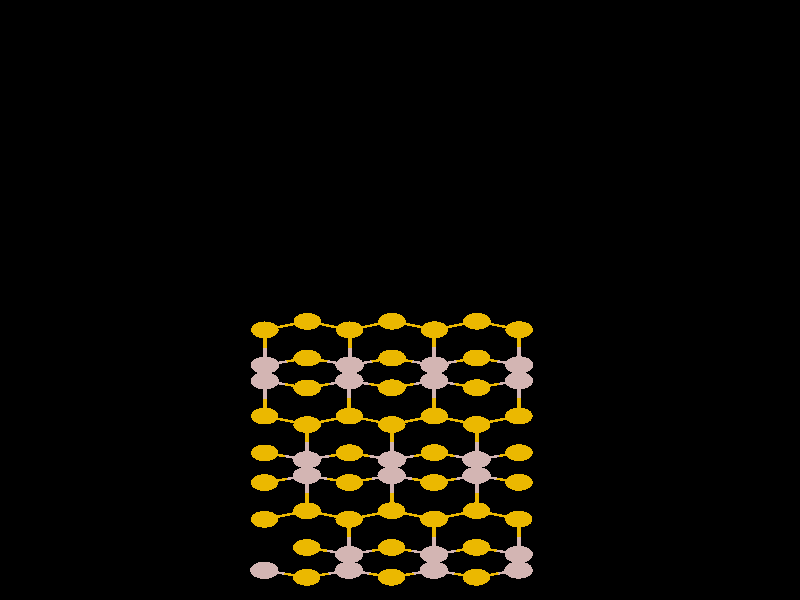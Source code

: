 #include "colors.inc"
#include "finish.inc"

global_settings {assumed_gamma 1 max_trace_level 6}
background {color White transmit 1.0}
camera {orthographic
  right -40.15*x up 49.41*y
  direction 1.00*z
  location <0,0,50.00> look_at <0,0,0>}


light_source {<  2.00,   3.00,  40.00> color White
  area_light <0.70, 0, 0>, <0, 0.70, 0>, 3, 3
  adaptive 1 jitter}
// no fog
#declare simple = finish {phong 0.7}
#declare pale = finish {ambient 0.5 diffuse 0.85 roughness 0.001 specular 0.200 }
#declare intermediate = finish {ambient 0.3 diffuse 0.6 specular 0.1 roughness 0.04}
#declare vmd = finish {ambient 0.0 diffuse 0.65 phong 0.1 phong_size 40.0 specular 0.5 }
#declare jmol = finish {ambient 0.2 diffuse 0.6 specular 1 roughness 0.001 metallic}
#declare ase2 = finish {ambient 0.05 brilliance 3 diffuse 0.6 metallic specular 0.7 roughness 0.04 reflection 0.15}
#declare ase3 = finish {ambient 0.15 brilliance 2 diffuse 0.6 metallic specular 1.0 roughness 0.001 reflection 0.0}
#declare glass = finish {ambient 0.05 diffuse 0.3 specular 1.0 roughness 0.001}
#declare glass2 = finish {ambient 0.01 diffuse 0.3 specular 1.0 reflection 0.25 roughness 0.001}
#declare Rcell = 0.000;
#declare Rbond = 0.100;

#macro atom(LOC, R, COL, TRANS, FIN)
  sphere{LOC, R texture{pigment{color COL transmit TRANS} finish{FIN}}}
#end
#macro constrain(LOC, R, COL, TRANS FIN)
union{torus{R, Rcell rotate 45*z texture{pigment{color COL transmit TRANS} finish{FIN}}}
     torus{R, Rcell rotate -45*z texture{pigment{color COL transmit TRANS} finish{FIN}}}
     translate LOC}
#end

cylinder {< -6.41, -23.29, -34.20>, < 19.12, -23.26, -34.20>, Rcell pigment {Black}}
cylinder {<-19.12,  23.50, -34.20>, <  6.41,  23.53, -34.20>, Rcell pigment {Black}}
cylinder {<-19.12,  23.50,   0.00>, <  6.41,  23.53,   0.00>, Rcell pigment {Black}}
cylinder {< -6.41, -23.29,   0.00>, < 19.12, -23.26,   0.00>, Rcell pigment {Black}}
cylinder {< -6.41, -23.29, -34.20>, <-19.12,  23.50, -34.20>, Rcell pigment {Black}}
cylinder {< 19.12, -23.26, -34.20>, <  6.41,  23.53, -34.20>, Rcell pigment {Black}}
cylinder {< 19.12, -23.26,   0.00>, <  6.41,  23.53,   0.00>, Rcell pigment {Black}}
cylinder {< -6.41, -23.29,   0.00>, <-19.12,  23.50,   0.00>, Rcell pigment {Black}}
cylinder {< -6.41, -23.29, -34.20>, < -6.41, -23.29,   0.00>, Rcell pigment {Black}}
cylinder {< 19.12, -23.26, -34.20>, < 19.12, -23.26,   0.00>, Rcell pigment {Black}}
cylinder {<  6.41,  23.53, -34.20>, <  6.41,  23.53,   0.00>, Rcell pigment {Black}}
cylinder {<-19.12,  23.50, -34.20>, <-19.12,  23.50,   0.00>, Rcell pigment {Black}}
atom(< -4.68, -22.84, -13.83>, 0.69, rgb <0.83, 0.48, 0.00>, 0.0, ase3) // #0
atom(< -6.80, -18.06, -17.71>, 0.69, rgb <0.83, 0.48, 0.00>, 0.0, ase3) // #1
atom(< -4.68, -20.38, -19.73>, 0.69, rgb <0.83, 0.48, 0.00>, 0.0, ase3) // #2
atom(< -4.67, -17.36, -15.85>, 0.69, rgb <0.83, 0.48, 0.00>, 0.0, ase3) // #3
atom(< -6.81, -22.26, -15.55>, 0.71, rgb <0.65, 0.46, 0.45>, 0.0, ase3) // #4
atom(< -2.55, -20.96, -18.01>, 0.71, rgb <0.65, 0.46, 0.45>, 0.0, ase3) // #5
atom(< -6.80, -15.04, -13.83>, 0.69, rgb <0.83, 0.48, 0.00>, 0.0, ase3) // #6
atom(< -6.79, -12.59, -19.73>, 0.69, rgb <0.83, 0.48, 0.00>, 0.0, ase3) // #7
atom(< -6.79,  -9.56, -15.85>, 0.69, rgb <0.83, 0.48, 0.00>, 0.0, ase3) // #8
atom(< -4.67, -13.16, -18.01>, 0.71, rgb <0.65, 0.46, 0.45>, 0.0, ase3) // #9
atom(< -6.78,  -5.37, -18.01>, 0.71, rgb <0.65, 0.46, 0.45>, 0.0, ase3) // #10
atom(< -0.43, -22.83, -13.83>, 0.69, rgb <0.83, 0.48, 0.00>, 0.0, ase3) // #11
atom(< -2.55, -18.06, -17.71>, 0.69, rgb <0.83, 0.48, 0.00>, 0.0, ase3) // #12
atom(< -0.42, -20.38, -19.73>, 0.69, rgb <0.83, 0.48, 0.00>, 0.0, ase3) // #13
atom(< -0.42, -17.35, -15.85>, 0.69, rgb <0.83, 0.48, 0.00>, 0.0, ase3) // #14
atom(< -2.56, -22.25, -15.55>, 0.71, rgb <0.65, 0.46, 0.45>, 0.0, ase3) // #15
atom(<  1.71, -20.96, -18.01>, 0.71, rgb <0.65, 0.46, 0.45>, 0.0, ase3) // #16
atom(< -2.54, -15.03, -13.83>, 0.69, rgb <0.83, 0.48, 0.00>, 0.0, ase3) // #17
atom(< -4.66, -10.26, -17.71>, 0.69, rgb <0.83, 0.48, 0.00>, 0.0, ase3) // #18
atom(< -2.54, -12.58, -19.73>, 0.69, rgb <0.83, 0.48, 0.00>, 0.0, ase3) // #19
atom(< -2.54,  -9.56, -15.85>, 0.69, rgb <0.83, 0.48, 0.00>, 0.0, ase3) // #20
atom(< -4.67, -14.45, -15.55>, 0.71, rgb <0.65, 0.46, 0.45>, 0.0, ase3) // #21
atom(< -0.41, -13.16, -18.01>, 0.71, rgb <0.65, 0.46, 0.45>, 0.0, ase3) // #22
atom(< -4.66,  -7.24, -13.83>, 0.69, rgb <0.83, 0.48, 0.00>, 0.0, ase3) // #23
atom(< -6.78,  -2.46, -17.71>, 0.69, rgb <0.83, 0.48, 0.00>, 0.0, ase3) // #24
atom(< -4.66,  -4.78, -19.73>, 0.69, rgb <0.83, 0.48, 0.00>, 0.0, ase3) // #25
atom(< -4.65,  -1.76, -15.85>, 0.69, rgb <0.83, 0.48, 0.00>, 0.0, ase3) // #26
atom(< -6.79,  -6.66, -15.55>, 0.71, rgb <0.65, 0.46, 0.45>, 0.0, ase3) // #27
atom(< -2.53,  -5.36, -18.01>, 0.71, rgb <0.65, 0.46, 0.45>, 0.0, ase3) // #28
atom(<  3.83, -22.83, -13.83>, 0.69, rgb <0.83, 0.48, 0.00>, 0.0, ase3) // #29
atom(<  1.71, -18.05, -17.71>, 0.69, rgb <0.83, 0.48, 0.00>, 0.0, ase3) // #30
atom(<  3.83, -20.37, -19.73>, 0.69, rgb <0.83, 0.48, 0.00>, 0.0, ase3) // #31
atom(<  3.84, -17.35, -15.85>, 0.69, rgb <0.83, 0.48, 0.00>, 0.0, ase3) // #32
atom(<  1.70, -22.25, -15.55>, 0.71, rgb <0.65, 0.46, 0.45>, 0.0, ase3) // #33
atom(<  5.96, -20.95, -18.01>, 0.71, rgb <0.65, 0.46, 0.45>, 0.0, ase3) // #34
atom(<  1.71, -15.03, -13.83>, 0.69, rgb <0.83, 0.48, 0.00>, 0.0, ase3) // #35
atom(< -0.41, -10.25, -17.71>, 0.69, rgb <0.83, 0.48, 0.00>, 0.0, ase3) // #36
atom(<  1.72, -12.57, -19.73>, 0.69, rgb <0.83, 0.48, 0.00>, 0.0, ase3) // #37
atom(<  1.72,  -9.55, -15.85>, 0.69, rgb <0.83, 0.48, 0.00>, 0.0, ase3) // #38
atom(< -0.42, -14.45, -15.55>, 0.71, rgb <0.65, 0.46, 0.45>, 0.0, ase3) // #39
atom(<  3.84, -13.15, -18.01>, 0.71, rgb <0.65, 0.46, 0.45>, 0.0, ase3) // #40
atom(< -0.41,  -7.23, -13.83>, 0.69, rgb <0.83, 0.48, 0.00>, 0.0, ase3) // #41
atom(< -2.53,  -2.46, -17.71>, 0.69, rgb <0.83, 0.48, 0.00>, 0.0, ase3) // #42
atom(< -0.40,  -4.78, -19.73>, 0.69, rgb <0.83, 0.48, 0.00>, 0.0, ase3) // #43
atom(< -0.40,  -1.75, -15.85>, 0.69, rgb <0.83, 0.48, 0.00>, 0.0, ase3) // #44
atom(< -2.54,  -6.65, -15.55>, 0.71, rgb <0.65, 0.46, 0.45>, 0.0, ase3) // #45
atom(<  1.73,  -5.36, -18.01>, 0.71, rgb <0.65, 0.46, 0.45>, 0.0, ase3) // #46
atom(<  5.96, -18.05, -17.71>, 0.69, rgb <0.83, 0.48, 0.00>, 0.0, ase3) // #47
atom(<  5.95, -22.24, -15.55>, 0.71, rgb <0.65, 0.46, 0.45>, 0.0, ase3) // #48
atom(<  5.97, -15.02, -13.83>, 0.69, rgb <0.83, 0.48, 0.00>, 0.0, ase3) // #49
atom(<  3.85, -10.25, -17.71>, 0.69, rgb <0.83, 0.48, 0.00>, 0.0, ase3) // #50
atom(<  5.97, -12.57, -19.73>, 0.69, rgb <0.83, 0.48, 0.00>, 0.0, ase3) // #51
atom(<  5.97,  -9.55, -15.85>, 0.69, rgb <0.83, 0.48, 0.00>, 0.0, ase3) // #52
atom(<  3.84, -14.44, -15.55>, 0.71, rgb <0.65, 0.46, 0.45>, 0.0, ase3) // #53
atom(<  3.85,  -7.22, -13.83>, 0.69, rgb <0.83, 0.48, 0.00>, 0.0, ase3) // #54
atom(<  1.73,  -2.45, -17.71>, 0.69, rgb <0.83, 0.48, 0.00>, 0.0, ase3) // #55
atom(<  3.85,  -4.77, -19.73>, 0.69, rgb <0.83, 0.48, 0.00>, 0.0, ase3) // #56
atom(<  3.86,  -1.75, -15.85>, 0.69, rgb <0.83, 0.48, 0.00>, 0.0, ase3) // #57
atom(<  1.72,  -6.65, -15.55>, 0.71, rgb <0.65, 0.46, 0.45>, 0.0, ase3) // #58
atom(<  5.98,  -5.35, -18.01>, 0.71, rgb <0.65, 0.46, 0.45>, 0.0, ase3) // #59
atom(<  5.98,  -2.44, -17.71>, 0.69, rgb <0.83, 0.48, 0.00>, 0.0, ase3) // #60
atom(<  5.97,  -6.64, -15.55>, 0.71, rgb <0.65, 0.46, 0.45>, 0.0, ase3) // #61
cylinder {< -4.68, -22.84, -13.83>, < -3.62, -22.55, -14.69>, Rbond texture{pigment {color rgb <0.83, 0.48, 0.00> transmit 0.0} finish{ase3}}}
cylinder {< -2.56, -22.25, -15.55>, < -3.62, -22.55, -14.69>, Rbond texture{pigment {color rgb <0.65, 0.46, 0.45> transmit 0.0} finish{ase3}}}
cylinder {< -6.80, -18.06, -17.71>, < -5.74, -17.71, -16.78>, Rbond texture{pigment {color rgb <0.83, 0.48, 0.00> transmit 0.0} finish{ase3}}}
cylinder {< -4.67, -17.36, -15.85>, < -5.74, -17.71, -16.78>, Rbond texture{pigment {color rgb <0.83, 0.48, 0.00> transmit 0.0} finish{ase3}}}
cylinder {< -4.68, -20.38, -19.73>, < -3.61, -20.67, -18.87>, Rbond texture{pigment {color rgb <0.83, 0.48, 0.00> transmit 0.0} finish{ase3}}}
cylinder {< -2.55, -20.96, -18.01>, < -3.61, -20.67, -18.87>, Rbond texture{pigment {color rgb <0.65, 0.46, 0.45> transmit 0.0} finish{ase3}}}
cylinder {< -4.67, -17.36, -15.85>, < -3.61, -17.71, -16.78>, Rbond texture{pigment {color rgb <0.83, 0.48, 0.00> transmit 0.0} finish{ase3}}}
cylinder {< -2.55, -18.06, -17.71>, < -3.61, -17.71, -16.78>, Rbond texture{pigment {color rgb <0.83, 0.48, 0.00> transmit 0.0} finish{ase3}}}
cylinder {< -4.67, -17.36, -15.85>, < -4.67, -15.91, -15.70>, Rbond texture{pigment {color rgb <0.83, 0.48, 0.00> transmit 0.0} finish{ase3}}}
cylinder {< -4.67, -14.45, -15.55>, < -4.67, -15.91, -15.70>, Rbond texture{pigment {color rgb <0.65, 0.46, 0.45> transmit 0.0} finish{ase3}}}
cylinder {< -6.81, -22.26, -15.55>, < -5.75, -22.55, -14.69>, Rbond texture{pigment {color rgb <0.65, 0.46, 0.45> transmit 0.0} finish{ase3}}}
cylinder {< -4.68, -22.84, -13.83>, < -5.75, -22.55, -14.69>, Rbond texture{pigment {color rgb <0.83, 0.48, 0.00> transmit 0.0} finish{ase3}}}
cylinder {< -2.55, -20.96, -18.01>, < -2.55, -21.61, -16.78>, Rbond texture{pigment {color rgb <0.65, 0.46, 0.45> transmit 0.0} finish{ase3}}}
cylinder {< -2.56, -22.25, -15.55>, < -2.55, -21.61, -16.78>, Rbond texture{pigment {color rgb <0.65, 0.46, 0.45> transmit 0.0} finish{ase3}}}
cylinder {< -2.55, -20.96, -18.01>, < -1.48, -20.67, -18.87>, Rbond texture{pigment {color rgb <0.65, 0.46, 0.45> transmit 0.0} finish{ase3}}}
cylinder {< -0.42, -20.38, -19.73>, < -1.48, -20.67, -18.87>, Rbond texture{pigment {color rgb <0.83, 0.48, 0.00> transmit 0.0} finish{ase3}}}
cylinder {< -2.55, -20.96, -18.01>, < -2.55, -19.51, -17.86>, Rbond texture{pigment {color rgb <0.65, 0.46, 0.45> transmit 0.0} finish{ase3}}}
cylinder {< -2.55, -18.06, -17.71>, < -2.55, -19.51, -17.86>, Rbond texture{pigment {color rgb <0.83, 0.48, 0.00> transmit 0.0} finish{ase3}}}
cylinder {< -6.80, -15.04, -13.83>, < -5.74, -14.75, -14.69>, Rbond texture{pigment {color rgb <0.83, 0.48, 0.00> transmit 0.0} finish{ase3}}}
cylinder {< -4.67, -14.45, -15.55>, < -5.74, -14.75, -14.69>, Rbond texture{pigment {color rgb <0.65, 0.46, 0.45> transmit 0.0} finish{ase3}}}
cylinder {< -6.79, -12.59, -19.73>, < -5.73, -12.87, -18.87>, Rbond texture{pigment {color rgb <0.83, 0.48, 0.00> transmit 0.0} finish{ase3}}}
cylinder {< -4.67, -13.16, -18.01>, < -5.73, -12.87, -18.87>, Rbond texture{pigment {color rgb <0.65, 0.46, 0.45> transmit 0.0} finish{ase3}}}
cylinder {< -6.79,  -9.56, -15.85>, < -5.73,  -9.91, -16.78>, Rbond texture{pigment {color rgb <0.83, 0.48, 0.00> transmit 0.0} finish{ase3}}}
cylinder {< -4.66, -10.26, -17.71>, < -5.73,  -9.91, -16.78>, Rbond texture{pigment {color rgb <0.83, 0.48, 0.00> transmit 0.0} finish{ase3}}}
cylinder {< -6.79,  -9.56, -15.85>, < -6.79,  -8.11, -15.70>, Rbond texture{pigment {color rgb <0.83, 0.48, 0.00> transmit 0.0} finish{ase3}}}
cylinder {< -6.79,  -6.66, -15.55>, < -6.79,  -8.11, -15.70>, Rbond texture{pigment {color rgb <0.65, 0.46, 0.45> transmit 0.0} finish{ase3}}}
cylinder {< -4.67, -13.16, -18.01>, < -4.67, -13.81, -16.78>, Rbond texture{pigment {color rgb <0.65, 0.46, 0.45> transmit 0.0} finish{ase3}}}
cylinder {< -4.67, -14.45, -15.55>, < -4.67, -13.81, -16.78>, Rbond texture{pigment {color rgb <0.65, 0.46, 0.45> transmit 0.0} finish{ase3}}}
cylinder {< -4.67, -13.16, -18.01>, < -4.66, -11.71, -17.86>, Rbond texture{pigment {color rgb <0.65, 0.46, 0.45> transmit 0.0} finish{ase3}}}
cylinder {< -4.66, -10.26, -17.71>, < -4.66, -11.71, -17.86>, Rbond texture{pigment {color rgb <0.83, 0.48, 0.00> transmit 0.0} finish{ase3}}}
cylinder {< -4.67, -13.16, -18.01>, < -3.60, -12.87, -18.87>, Rbond texture{pigment {color rgb <0.65, 0.46, 0.45> transmit 0.0} finish{ase3}}}
cylinder {< -2.54, -12.58, -19.73>, < -3.60, -12.87, -18.87>, Rbond texture{pigment {color rgb <0.83, 0.48, 0.00> transmit 0.0} finish{ase3}}}
cylinder {< -6.78,  -5.37, -18.01>, < -6.78,  -3.91, -17.86>, Rbond texture{pigment {color rgb <0.65, 0.46, 0.45> transmit 0.0} finish{ase3}}}
cylinder {< -6.78,  -2.46, -17.71>, < -6.78,  -3.91, -17.86>, Rbond texture{pigment {color rgb <0.83, 0.48, 0.00> transmit 0.0} finish{ase3}}}
cylinder {< -6.78,  -5.37, -18.01>, < -5.72,  -5.07, -18.87>, Rbond texture{pigment {color rgb <0.65, 0.46, 0.45> transmit 0.0} finish{ase3}}}
cylinder {< -4.66,  -4.78, -19.73>, < -5.72,  -5.07, -18.87>, Rbond texture{pigment {color rgb <0.83, 0.48, 0.00> transmit 0.0} finish{ase3}}}
cylinder {< -6.78,  -5.37, -18.01>, < -6.79,  -6.01, -16.78>, Rbond texture{pigment {color rgb <0.65, 0.46, 0.45> transmit 0.0} finish{ase3}}}
cylinder {< -6.79,  -6.66, -15.55>, < -6.79,  -6.01, -16.78>, Rbond texture{pigment {color rgb <0.65, 0.46, 0.45> transmit 0.0} finish{ase3}}}
cylinder {< -0.43, -22.83, -13.83>, < -1.49, -22.54, -14.69>, Rbond texture{pigment {color rgb <0.83, 0.48, 0.00> transmit 0.0} finish{ase3}}}
cylinder {< -2.56, -22.25, -15.55>, < -1.49, -22.54, -14.69>, Rbond texture{pigment {color rgb <0.65, 0.46, 0.45> transmit 0.0} finish{ase3}}}
cylinder {< -0.43, -22.83, -13.83>, <  0.64, -22.54, -14.69>, Rbond texture{pigment {color rgb <0.83, 0.48, 0.00> transmit 0.0} finish{ase3}}}
cylinder {<  1.70, -22.25, -15.55>, <  0.64, -22.54, -14.69>, Rbond texture{pigment {color rgb <0.65, 0.46, 0.45> transmit 0.0} finish{ase3}}}
cylinder {< -2.55, -18.06, -17.71>, < -1.48, -17.71, -16.78>, Rbond texture{pigment {color rgb <0.83, 0.48, 0.00> transmit 0.0} finish{ase3}}}
cylinder {< -0.42, -17.35, -15.85>, < -1.48, -17.71, -16.78>, Rbond texture{pigment {color rgb <0.83, 0.48, 0.00> transmit 0.0} finish{ase3}}}
cylinder {< -0.42, -20.38, -19.73>, <  0.64, -20.67, -18.87>, Rbond texture{pigment {color rgb <0.83, 0.48, 0.00> transmit 0.0} finish{ase3}}}
cylinder {<  1.71, -20.96, -18.01>, <  0.64, -20.67, -18.87>, Rbond texture{pigment {color rgb <0.65, 0.46, 0.45> transmit 0.0} finish{ase3}}}
cylinder {< -0.42, -17.35, -15.85>, < -0.42, -15.90, -15.70>, Rbond texture{pigment {color rgb <0.83, 0.48, 0.00> transmit 0.0} finish{ase3}}}
cylinder {< -0.42, -14.45, -15.55>, < -0.42, -15.90, -15.70>, Rbond texture{pigment {color rgb <0.65, 0.46, 0.45> transmit 0.0} finish{ase3}}}
cylinder {< -0.42, -17.35, -15.85>, <  0.64, -17.70, -16.78>, Rbond texture{pigment {color rgb <0.83, 0.48, 0.00> transmit 0.0} finish{ase3}}}
cylinder {<  1.71, -18.05, -17.71>, <  0.64, -17.70, -16.78>, Rbond texture{pigment {color rgb <0.83, 0.48, 0.00> transmit 0.0} finish{ase3}}}
cylinder {<  1.71, -20.96, -18.01>, <  1.70, -21.60, -16.78>, Rbond texture{pigment {color rgb <0.65, 0.46, 0.45> transmit 0.0} finish{ase3}}}
cylinder {<  1.70, -22.25, -15.55>, <  1.70, -21.60, -16.78>, Rbond texture{pigment {color rgb <0.65, 0.46, 0.45> transmit 0.0} finish{ase3}}}
cylinder {<  1.71, -20.96, -18.01>, <  1.71, -19.50, -17.86>, Rbond texture{pigment {color rgb <0.65, 0.46, 0.45> transmit 0.0} finish{ase3}}}
cylinder {<  1.71, -18.05, -17.71>, <  1.71, -19.50, -17.86>, Rbond texture{pigment {color rgb <0.83, 0.48, 0.00> transmit 0.0} finish{ase3}}}
cylinder {<  1.71, -20.96, -18.01>, <  2.77, -20.67, -18.87>, Rbond texture{pigment {color rgb <0.65, 0.46, 0.45> transmit 0.0} finish{ase3}}}
cylinder {<  3.83, -20.37, -19.73>, <  2.77, -20.67, -18.87>, Rbond texture{pigment {color rgb <0.83, 0.48, 0.00> transmit 0.0} finish{ase3}}}
cylinder {< -2.54, -15.03, -13.83>, < -1.48, -14.74, -14.69>, Rbond texture{pigment {color rgb <0.83, 0.48, 0.00> transmit 0.0} finish{ase3}}}
cylinder {< -0.42, -14.45, -15.55>, < -1.48, -14.74, -14.69>, Rbond texture{pigment {color rgb <0.65, 0.46, 0.45> transmit 0.0} finish{ase3}}}
cylinder {< -2.54, -15.03, -13.83>, < -3.61, -14.74, -14.69>, Rbond texture{pigment {color rgb <0.83, 0.48, 0.00> transmit 0.0} finish{ase3}}}
cylinder {< -4.67, -14.45, -15.55>, < -3.61, -14.74, -14.69>, Rbond texture{pigment {color rgb <0.65, 0.46, 0.45> transmit 0.0} finish{ase3}}}
cylinder {< -4.66, -10.26, -17.71>, < -3.60,  -9.91, -16.78>, Rbond texture{pigment {color rgb <0.83, 0.48, 0.00> transmit 0.0} finish{ase3}}}
cylinder {< -2.54,  -9.56, -15.85>, < -3.60,  -9.91, -16.78>, Rbond texture{pigment {color rgb <0.83, 0.48, 0.00> transmit 0.0} finish{ase3}}}
cylinder {< -2.54, -12.58, -19.73>, < -1.47, -12.87, -18.87>, Rbond texture{pigment {color rgb <0.83, 0.48, 0.00> transmit 0.0} finish{ase3}}}
cylinder {< -0.41, -13.16, -18.01>, < -1.47, -12.87, -18.87>, Rbond texture{pigment {color rgb <0.65, 0.46, 0.45> transmit 0.0} finish{ase3}}}
cylinder {< -2.54,  -9.56, -15.85>, < -1.47,  -9.90, -16.78>, Rbond texture{pigment {color rgb <0.83, 0.48, 0.00> transmit 0.0} finish{ase3}}}
cylinder {< -0.41, -10.25, -17.71>, < -1.47,  -9.90, -16.78>, Rbond texture{pigment {color rgb <0.83, 0.48, 0.00> transmit 0.0} finish{ase3}}}
cylinder {< -2.54,  -9.56, -15.85>, < -2.54,  -8.10, -15.70>, Rbond texture{pigment {color rgb <0.83, 0.48, 0.00> transmit 0.0} finish{ase3}}}
cylinder {< -2.54,  -6.65, -15.55>, < -2.54,  -8.10, -15.70>, Rbond texture{pigment {color rgb <0.65, 0.46, 0.45> transmit 0.0} finish{ase3}}}
cylinder {< -0.41, -13.16, -18.01>, < -0.41, -13.80, -16.78>, Rbond texture{pigment {color rgb <0.65, 0.46, 0.45> transmit 0.0} finish{ase3}}}
cylinder {< -0.42, -14.45, -15.55>, < -0.41, -13.80, -16.78>, Rbond texture{pigment {color rgb <0.65, 0.46, 0.45> transmit 0.0} finish{ase3}}}
cylinder {< -0.41, -13.16, -18.01>, < -0.41, -11.71, -17.86>, Rbond texture{pigment {color rgb <0.65, 0.46, 0.45> transmit 0.0} finish{ase3}}}
cylinder {< -0.41, -10.25, -17.71>, < -0.41, -11.71, -17.86>, Rbond texture{pigment {color rgb <0.83, 0.48, 0.00> transmit 0.0} finish{ase3}}}
cylinder {< -0.41, -13.16, -18.01>, <  0.65, -12.87, -18.87>, Rbond texture{pigment {color rgb <0.65, 0.46, 0.45> transmit 0.0} finish{ase3}}}
cylinder {<  1.72, -12.57, -19.73>, <  0.65, -12.87, -18.87>, Rbond texture{pigment {color rgb <0.83, 0.48, 0.00> transmit 0.0} finish{ase3}}}
cylinder {< -4.66,  -7.24, -13.83>, < -3.60,  -6.94, -14.69>, Rbond texture{pigment {color rgb <0.83, 0.48, 0.00> transmit 0.0} finish{ase3}}}
cylinder {< -2.54,  -6.65, -15.55>, < -3.60,  -6.94, -14.69>, Rbond texture{pigment {color rgb <0.65, 0.46, 0.45> transmit 0.0} finish{ase3}}}
cylinder {< -4.66,  -7.24, -13.83>, < -5.73,  -6.95, -14.69>, Rbond texture{pigment {color rgb <0.83, 0.48, 0.00> transmit 0.0} finish{ase3}}}
cylinder {< -6.79,  -6.66, -15.55>, < -5.73,  -6.95, -14.69>, Rbond texture{pigment {color rgb <0.65, 0.46, 0.45> transmit 0.0} finish{ase3}}}
cylinder {< -6.78,  -2.46, -17.71>, < -5.72,  -2.11, -16.78>, Rbond texture{pigment {color rgb <0.83, 0.48, 0.00> transmit 0.0} finish{ase3}}}
cylinder {< -4.65,  -1.76, -15.85>, < -5.72,  -2.11, -16.78>, Rbond texture{pigment {color rgb <0.83, 0.48, 0.00> transmit 0.0} finish{ase3}}}
cylinder {< -4.66,  -4.78, -19.73>, < -3.59,  -5.07, -18.87>, Rbond texture{pigment {color rgb <0.83, 0.48, 0.00> transmit 0.0} finish{ase3}}}
cylinder {< -2.53,  -5.36, -18.01>, < -3.59,  -5.07, -18.87>, Rbond texture{pigment {color rgb <0.65, 0.46, 0.45> transmit 0.0} finish{ase3}}}
cylinder {< -4.65,  -1.76, -15.85>, < -3.59,  -2.11, -16.78>, Rbond texture{pigment {color rgb <0.83, 0.48, 0.00> transmit 0.0} finish{ase3}}}
cylinder {< -2.53,  -2.46, -17.71>, < -3.59,  -2.11, -16.78>, Rbond texture{pigment {color rgb <0.83, 0.48, 0.00> transmit 0.0} finish{ase3}}}
cylinder {< -2.53,  -5.36, -18.01>, < -2.53,  -6.01, -16.78>, Rbond texture{pigment {color rgb <0.65, 0.46, 0.45> transmit 0.0} finish{ase3}}}
cylinder {< -2.54,  -6.65, -15.55>, < -2.53,  -6.01, -16.78>, Rbond texture{pigment {color rgb <0.65, 0.46, 0.45> transmit 0.0} finish{ase3}}}
cylinder {< -2.53,  -5.36, -18.01>, < -2.53,  -3.91, -17.86>, Rbond texture{pigment {color rgb <0.65, 0.46, 0.45> transmit 0.0} finish{ase3}}}
cylinder {< -2.53,  -2.46, -17.71>, < -2.53,  -3.91, -17.86>, Rbond texture{pigment {color rgb <0.83, 0.48, 0.00> transmit 0.0} finish{ase3}}}
cylinder {< -2.53,  -5.36, -18.01>, < -1.46,  -5.07, -18.87>, Rbond texture{pigment {color rgb <0.65, 0.46, 0.45> transmit 0.0} finish{ase3}}}
cylinder {< -0.40,  -4.78, -19.73>, < -1.46,  -5.07, -18.87>, Rbond texture{pigment {color rgb <0.83, 0.48, 0.00> transmit 0.0} finish{ase3}}}
cylinder {<  3.83, -22.83, -13.83>, <  2.76, -22.54, -14.69>, Rbond texture{pigment {color rgb <0.83, 0.48, 0.00> transmit 0.0} finish{ase3}}}
cylinder {<  1.70, -22.25, -15.55>, <  2.76, -22.54, -14.69>, Rbond texture{pigment {color rgb <0.65, 0.46, 0.45> transmit 0.0} finish{ase3}}}
cylinder {<  3.83, -22.83, -13.83>, <  4.89, -22.53, -14.69>, Rbond texture{pigment {color rgb <0.83, 0.48, 0.00> transmit 0.0} finish{ase3}}}
cylinder {<  5.95, -22.24, -15.55>, <  4.89, -22.53, -14.69>, Rbond texture{pigment {color rgb <0.65, 0.46, 0.45> transmit 0.0} finish{ase3}}}
cylinder {<  1.71, -18.05, -17.71>, <  2.77, -17.70, -16.78>, Rbond texture{pigment {color rgb <0.83, 0.48, 0.00> transmit 0.0} finish{ase3}}}
cylinder {<  3.84, -17.35, -15.85>, <  2.77, -17.70, -16.78>, Rbond texture{pigment {color rgb <0.83, 0.48, 0.00> transmit 0.0} finish{ase3}}}
cylinder {<  3.83, -20.37, -19.73>, <  4.90, -20.66, -18.87>, Rbond texture{pigment {color rgb <0.83, 0.48, 0.00> transmit 0.0} finish{ase3}}}
cylinder {<  5.96, -20.95, -18.01>, <  4.90, -20.66, -18.87>, Rbond texture{pigment {color rgb <0.65, 0.46, 0.45> transmit 0.0} finish{ase3}}}
cylinder {<  3.84, -17.35, -15.85>, <  3.84, -15.90, -15.70>, Rbond texture{pigment {color rgb <0.83, 0.48, 0.00> transmit 0.0} finish{ase3}}}
cylinder {<  3.84, -14.44, -15.55>, <  3.84, -15.90, -15.70>, Rbond texture{pigment {color rgb <0.65, 0.46, 0.45> transmit 0.0} finish{ase3}}}
cylinder {<  3.84, -17.35, -15.85>, <  4.90, -17.70, -16.78>, Rbond texture{pigment {color rgb <0.83, 0.48, 0.00> transmit 0.0} finish{ase3}}}
cylinder {<  5.96, -18.05, -17.71>, <  4.90, -17.70, -16.78>, Rbond texture{pigment {color rgb <0.83, 0.48, 0.00> transmit 0.0} finish{ase3}}}
cylinder {<  5.96, -20.95, -18.01>, <  5.96, -21.60, -16.78>, Rbond texture{pigment {color rgb <0.65, 0.46, 0.45> transmit 0.0} finish{ase3}}}
cylinder {<  5.95, -22.24, -15.55>, <  5.96, -21.60, -16.78>, Rbond texture{pigment {color rgb <0.65, 0.46, 0.45> transmit 0.0} finish{ase3}}}
cylinder {<  5.96, -20.95, -18.01>, <  5.96, -19.50, -17.86>, Rbond texture{pigment {color rgb <0.65, 0.46, 0.45> transmit 0.0} finish{ase3}}}
cylinder {<  5.96, -18.05, -17.71>, <  5.96, -19.50, -17.86>, Rbond texture{pigment {color rgb <0.83, 0.48, 0.00> transmit 0.0} finish{ase3}}}
cylinder {<  1.71, -15.03, -13.83>, <  0.65, -14.74, -14.69>, Rbond texture{pigment {color rgb <0.83, 0.48, 0.00> transmit 0.0} finish{ase3}}}
cylinder {< -0.42, -14.45, -15.55>, <  0.65, -14.74, -14.69>, Rbond texture{pigment {color rgb <0.65, 0.46, 0.45> transmit 0.0} finish{ase3}}}
cylinder {<  1.71, -15.03, -13.83>, <  2.77, -14.74, -14.69>, Rbond texture{pigment {color rgb <0.83, 0.48, 0.00> transmit 0.0} finish{ase3}}}
cylinder {<  3.84, -14.44, -15.55>, <  2.77, -14.74, -14.69>, Rbond texture{pigment {color rgb <0.65, 0.46, 0.45> transmit 0.0} finish{ase3}}}
cylinder {< -0.41, -10.25, -17.71>, <  0.65,  -9.90, -16.78>, Rbond texture{pigment {color rgb <0.83, 0.48, 0.00> transmit 0.0} finish{ase3}}}
cylinder {<  1.72,  -9.55, -15.85>, <  0.65,  -9.90, -16.78>, Rbond texture{pigment {color rgb <0.83, 0.48, 0.00> transmit 0.0} finish{ase3}}}
cylinder {<  1.72, -12.57, -19.73>, <  2.78, -12.86, -18.87>, Rbond texture{pigment {color rgb <0.83, 0.48, 0.00> transmit 0.0} finish{ase3}}}
cylinder {<  3.84, -13.15, -18.01>, <  2.78, -12.86, -18.87>, Rbond texture{pigment {color rgb <0.65, 0.46, 0.45> transmit 0.0} finish{ase3}}}
cylinder {<  1.72,  -9.55, -15.85>, <  2.78,  -9.90, -16.78>, Rbond texture{pigment {color rgb <0.83, 0.48, 0.00> transmit 0.0} finish{ase3}}}
cylinder {<  3.85, -10.25, -17.71>, <  2.78,  -9.90, -16.78>, Rbond texture{pigment {color rgb <0.83, 0.48, 0.00> transmit 0.0} finish{ase3}}}
cylinder {<  1.72,  -9.55, -15.85>, <  1.72,  -8.10, -15.70>, Rbond texture{pigment {color rgb <0.83, 0.48, 0.00> transmit 0.0} finish{ase3}}}
cylinder {<  1.72,  -6.65, -15.55>, <  1.72,  -8.10, -15.70>, Rbond texture{pigment {color rgb <0.65, 0.46, 0.45> transmit 0.0} finish{ase3}}}
cylinder {<  3.84, -13.15, -18.01>, <  3.84, -13.80, -16.78>, Rbond texture{pigment {color rgb <0.65, 0.46, 0.45> transmit 0.0} finish{ase3}}}
cylinder {<  3.84, -14.44, -15.55>, <  3.84, -13.80, -16.78>, Rbond texture{pigment {color rgb <0.65, 0.46, 0.45> transmit 0.0} finish{ase3}}}
cylinder {<  3.84, -13.15, -18.01>, <  4.91, -12.86, -18.87>, Rbond texture{pigment {color rgb <0.65, 0.46, 0.45> transmit 0.0} finish{ase3}}}
cylinder {<  5.97, -12.57, -19.73>, <  4.91, -12.86, -18.87>, Rbond texture{pigment {color rgb <0.83, 0.48, 0.00> transmit 0.0} finish{ase3}}}
cylinder {<  3.84, -13.15, -18.01>, <  3.85, -11.70, -17.86>, Rbond texture{pigment {color rgb <0.65, 0.46, 0.45> transmit 0.0} finish{ase3}}}
cylinder {<  3.85, -10.25, -17.71>, <  3.85, -11.70, -17.86>, Rbond texture{pigment {color rgb <0.83, 0.48, 0.00> transmit 0.0} finish{ase3}}}
cylinder {< -0.41,  -7.23, -13.83>, < -1.47,  -6.94, -14.69>, Rbond texture{pigment {color rgb <0.83, 0.48, 0.00> transmit 0.0} finish{ase3}}}
cylinder {< -2.54,  -6.65, -15.55>, < -1.47,  -6.94, -14.69>, Rbond texture{pigment {color rgb <0.65, 0.46, 0.45> transmit 0.0} finish{ase3}}}
cylinder {< -0.41,  -7.23, -13.83>, <  0.66,  -6.94, -14.69>, Rbond texture{pigment {color rgb <0.83, 0.48, 0.00> transmit 0.0} finish{ase3}}}
cylinder {<  1.72,  -6.65, -15.55>, <  0.66,  -6.94, -14.69>, Rbond texture{pigment {color rgb <0.65, 0.46, 0.45> transmit 0.0} finish{ase3}}}
cylinder {< -2.53,  -2.46, -17.71>, < -1.46,  -2.10, -16.78>, Rbond texture{pigment {color rgb <0.83, 0.48, 0.00> transmit 0.0} finish{ase3}}}
cylinder {< -0.40,  -1.75, -15.85>, < -1.46,  -2.10, -16.78>, Rbond texture{pigment {color rgb <0.83, 0.48, 0.00> transmit 0.0} finish{ase3}}}
cylinder {< -0.40,  -4.78, -19.73>, <  0.66,  -5.07, -18.87>, Rbond texture{pigment {color rgb <0.83, 0.48, 0.00> transmit 0.0} finish{ase3}}}
cylinder {<  1.73,  -5.36, -18.01>, <  0.66,  -5.07, -18.87>, Rbond texture{pigment {color rgb <0.65, 0.46, 0.45> transmit 0.0} finish{ase3}}}
cylinder {< -0.40,  -1.75, -15.85>, <  0.66,  -2.10, -16.78>, Rbond texture{pigment {color rgb <0.83, 0.48, 0.00> transmit 0.0} finish{ase3}}}
cylinder {<  1.73,  -2.45, -17.71>, <  0.66,  -2.10, -16.78>, Rbond texture{pigment {color rgb <0.83, 0.48, 0.00> transmit 0.0} finish{ase3}}}
cylinder {<  1.73,  -5.36, -18.01>, <  1.72,  -6.00, -16.78>, Rbond texture{pigment {color rgb <0.65, 0.46, 0.45> transmit 0.0} finish{ase3}}}
cylinder {<  1.72,  -6.65, -15.55>, <  1.72,  -6.00, -16.78>, Rbond texture{pigment {color rgb <0.65, 0.46, 0.45> transmit 0.0} finish{ase3}}}
cylinder {<  1.73,  -5.36, -18.01>, <  1.73,  -3.90, -17.86>, Rbond texture{pigment {color rgb <0.65, 0.46, 0.45> transmit 0.0} finish{ase3}}}
cylinder {<  1.73,  -2.45, -17.71>, <  1.73,  -3.90, -17.86>, Rbond texture{pigment {color rgb <0.83, 0.48, 0.00> transmit 0.0} finish{ase3}}}
cylinder {<  1.73,  -5.36, -18.01>, <  2.79,  -5.06, -18.87>, Rbond texture{pigment {color rgb <0.65, 0.46, 0.45> transmit 0.0} finish{ase3}}}
cylinder {<  3.85,  -4.77, -19.73>, <  2.79,  -5.06, -18.87>, Rbond texture{pigment {color rgb <0.83, 0.48, 0.00> transmit 0.0} finish{ase3}}}
cylinder {<  5.97, -15.02, -13.83>, <  4.90, -14.73, -14.69>, Rbond texture{pigment {color rgb <0.83, 0.48, 0.00> transmit 0.0} finish{ase3}}}
cylinder {<  3.84, -14.44, -15.55>, <  4.90, -14.73, -14.69>, Rbond texture{pigment {color rgb <0.65, 0.46, 0.45> transmit 0.0} finish{ase3}}}
cylinder {<  3.85, -10.25, -17.71>, <  4.91,  -9.90, -16.78>, Rbond texture{pigment {color rgb <0.83, 0.48, 0.00> transmit 0.0} finish{ase3}}}
cylinder {<  5.97,  -9.55, -15.85>, <  4.91,  -9.90, -16.78>, Rbond texture{pigment {color rgb <0.83, 0.48, 0.00> transmit 0.0} finish{ase3}}}
cylinder {<  5.97,  -9.55, -15.85>, <  5.97,  -8.09, -15.70>, Rbond texture{pigment {color rgb <0.83, 0.48, 0.00> transmit 0.0} finish{ase3}}}
cylinder {<  5.97,  -6.64, -15.55>, <  5.97,  -8.09, -15.70>, Rbond texture{pigment {color rgb <0.65, 0.46, 0.45> transmit 0.0} finish{ase3}}}
cylinder {<  3.85,  -7.22, -13.83>, <  2.78,  -6.93, -14.69>, Rbond texture{pigment {color rgb <0.83, 0.48, 0.00> transmit 0.0} finish{ase3}}}
cylinder {<  1.72,  -6.65, -15.55>, <  2.78,  -6.93, -14.69>, Rbond texture{pigment {color rgb <0.65, 0.46, 0.45> transmit 0.0} finish{ase3}}}
cylinder {<  3.85,  -7.22, -13.83>, <  4.91,  -6.93, -14.69>, Rbond texture{pigment {color rgb <0.83, 0.48, 0.00> transmit 0.0} finish{ase3}}}
cylinder {<  5.97,  -6.64, -15.55>, <  4.91,  -6.93, -14.69>, Rbond texture{pigment {color rgb <0.65, 0.46, 0.45> transmit 0.0} finish{ase3}}}
cylinder {<  1.73,  -2.45, -17.71>, <  2.79,  -2.10, -16.78>, Rbond texture{pigment {color rgb <0.83, 0.48, 0.00> transmit 0.0} finish{ase3}}}
cylinder {<  3.86,  -1.75, -15.85>, <  2.79,  -2.10, -16.78>, Rbond texture{pigment {color rgb <0.83, 0.48, 0.00> transmit 0.0} finish{ase3}}}
cylinder {<  3.85,  -4.77, -19.73>, <  4.92,  -5.06, -18.87>, Rbond texture{pigment {color rgb <0.83, 0.48, 0.00> transmit 0.0} finish{ase3}}}
cylinder {<  5.98,  -5.35, -18.01>, <  4.92,  -5.06, -18.87>, Rbond texture{pigment {color rgb <0.65, 0.46, 0.45> transmit 0.0} finish{ase3}}}
cylinder {<  3.86,  -1.75, -15.85>, <  4.92,  -2.10, -16.78>, Rbond texture{pigment {color rgb <0.83, 0.48, 0.00> transmit 0.0} finish{ase3}}}
cylinder {<  5.98,  -2.44, -17.71>, <  4.92,  -2.10, -16.78>, Rbond texture{pigment {color rgb <0.83, 0.48, 0.00> transmit 0.0} finish{ase3}}}
cylinder {<  5.98,  -5.35, -18.01>, <  5.98,  -6.00, -16.78>, Rbond texture{pigment {color rgb <0.65, 0.46, 0.45> transmit 0.0} finish{ase3}}}
cylinder {<  5.97,  -6.64, -15.55>, <  5.98,  -6.00, -16.78>, Rbond texture{pigment {color rgb <0.65, 0.46, 0.45> transmit 0.0} finish{ase3}}}
cylinder {<  5.98,  -5.35, -18.01>, <  5.98,  -3.90, -17.86>, Rbond texture{pigment {color rgb <0.65, 0.46, 0.45> transmit 0.0} finish{ase3}}}
cylinder {<  5.98,  -2.44, -17.71>, <  5.98,  -3.90, -17.86>, Rbond texture{pigment {color rgb <0.83, 0.48, 0.00> transmit 0.0} finish{ase3}}}
// no constraints
